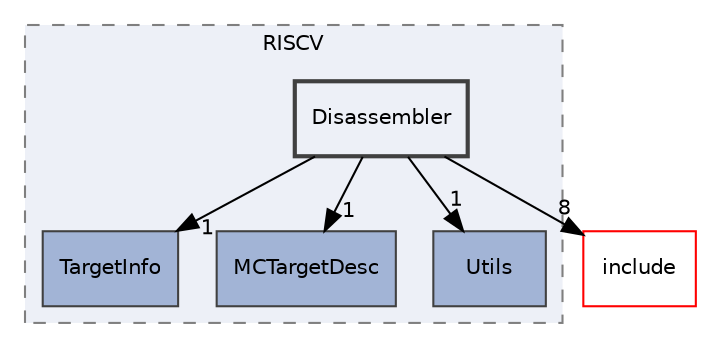 digraph "lib/Target/RISCV/Disassembler"
{
 // LATEX_PDF_SIZE
  bgcolor="transparent";
  edge [fontname="Helvetica",fontsize="10",labelfontname="Helvetica",labelfontsize="10"];
  node [fontname="Helvetica",fontsize="10",shape="box"];
  compound=true
  subgraph clusterdir_fc62c913e8b7bfce256a9466d87d79c7 {
    graph [ bgcolor="#edf0f7", pencolor="grey50", style="filled,dashed,", label="RISCV", fontname="Helvetica", fontsize="10", URL="dir_fc62c913e8b7bfce256a9466d87d79c7.html"]
  dir_04c42cdfbc306d281ff52dd260421e86 [label="TargetInfo", style="filled,", fillcolor="#a2b4d6", color="grey25", URL="dir_04c42cdfbc306d281ff52dd260421e86.html"];
  dir_72076151150f9c89e8fe93bb4df5dbe1 [label="MCTargetDesc", style="filled,", fillcolor="#a2b4d6", color="grey25", URL="dir_72076151150f9c89e8fe93bb4df5dbe1.html"];
  dir_fe7897dc5af2acd34c3eadc9906462bc [label="Utils", style="filled,", fillcolor="#a2b4d6", color="grey25", URL="dir_fe7897dc5af2acd34c3eadc9906462bc.html"];
  dir_cf44463199b27892dde3423ece3eca95 [label="Disassembler", style="filled,bold,", fillcolor="#edf0f7", color="grey25", URL="dir_cf44463199b27892dde3423ece3eca95.html"];
  }
  dir_d44c64559bbebec7f509842c48db8b23 [label="include", style="", fillcolor="#edf0f7", color="red", URL="dir_d44c64559bbebec7f509842c48db8b23.html"];
  dir_cf44463199b27892dde3423ece3eca95->dir_04c42cdfbc306d281ff52dd260421e86 [headlabel="1", labeldistance=1.5 headhref="dir_000059_000206.html"];
  dir_cf44463199b27892dde3423ece3eca95->dir_72076151150f9c89e8fe93bb4df5dbe1 [headlabel="1", labeldistance=1.5 headhref="dir_000059_000135.html"];
  dir_cf44463199b27892dde3423ece3eca95->dir_d44c64559bbebec7f509842c48db8b23 [headlabel="8", labeldistance=1.5 headhref="dir_000059_000082.html"];
  dir_cf44463199b27892dde3423ece3eca95->dir_fe7897dc5af2acd34c3eadc9906462bc [headlabel="1", labeldistance=1.5 headhref="dir_000059_000228.html"];
}
